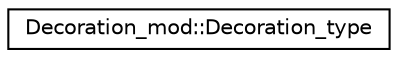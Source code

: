 digraph "Graphical Class Hierarchy"
{
 // LATEX_PDF_SIZE
  edge [fontname="Helvetica",fontsize="10",labelfontname="Helvetica",labelfontsize="10"];
  node [fontname="Helvetica",fontsize="10",shape=record];
  rankdir="LR";
  Node0 [label="Decoration_mod::Decoration_type",height=0.2,width=0.4,color="black", fillcolor="white", style="filled",URL="$structDecoration__mod_1_1Decoration__type.html",tooltip="The decoration class."];
}
